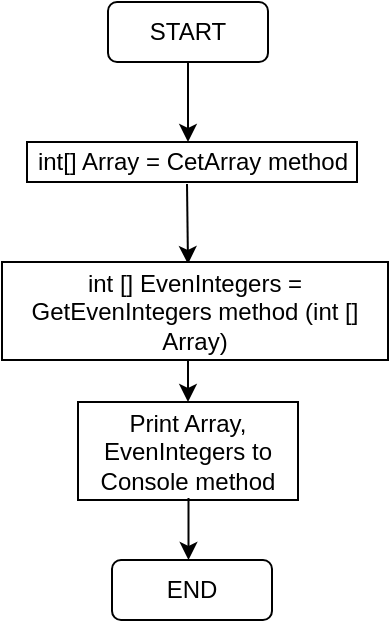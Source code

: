 <mxfile>
    <diagram id="iynOfSGFc4vJTPNdbjPA" name="Страница 1">
        <mxGraphModel dx="335" dy="195" grid="1" gridSize="10" guides="1" tooltips="1" connect="1" arrows="1" fold="1" page="1" pageScale="1" pageWidth="827" pageHeight="1169" math="0" shadow="0">
            <root>
                <mxCell id="0"/>
                <mxCell id="1" parent="0"/>
                <mxCell id="2" value="START" style="rounded=1;whiteSpace=wrap;html=1;" parent="1" vertex="1">
                    <mxGeometry x="340" y="91" width="80" height="30" as="geometry"/>
                </mxCell>
                <mxCell id="3" value="" style="endArrow=classic;html=1;exitX=0.5;exitY=1;exitDx=0;exitDy=0;" parent="1" source="2" edge="1">
                    <mxGeometry width="50" height="50" relative="1" as="geometry">
                        <mxPoint x="390" y="241" as="sourcePoint"/>
                        <mxPoint x="380" y="161" as="targetPoint"/>
                    </mxGeometry>
                </mxCell>
                <mxCell id="4" value="int[] Array = CetArray method" style="rounded=0;whiteSpace=wrap;html=1;" parent="1" vertex="1">
                    <mxGeometry x="299.5" y="161" width="165" height="20" as="geometry"/>
                </mxCell>
                <mxCell id="5" value="" style="endArrow=classic;html=1;exitX=0.5;exitY=1;exitDx=0;exitDy=0;" parent="1" edge="1">
                    <mxGeometry width="50" height="50" relative="1" as="geometry">
                        <mxPoint x="379.5" y="182" as="sourcePoint"/>
                        <mxPoint x="379.5" y="222" as="targetPoint"/>
                        <Array as="points">
                            <mxPoint x="380" y="222"/>
                        </Array>
                    </mxGeometry>
                </mxCell>
                <mxCell id="6" value="int [] EvenIntegers = GetEvenIntegers method (int [] Array)" style="rounded=0;whiteSpace=wrap;html=1;" parent="1" vertex="1">
                    <mxGeometry x="287" y="221" width="193" height="49" as="geometry"/>
                </mxCell>
                <mxCell id="7" value="Print Array, EvenIntegers to Console method" style="rounded=0;whiteSpace=wrap;html=1;" parent="1" vertex="1">
                    <mxGeometry x="325" y="291" width="110" height="49" as="geometry"/>
                </mxCell>
                <mxCell id="8" value="" style="endArrow=classic;html=1;" parent="1" edge="1">
                    <mxGeometry width="50" height="50" relative="1" as="geometry">
                        <mxPoint x="380" y="270" as="sourcePoint"/>
                        <mxPoint x="379.5" y="291" as="targetPoint"/>
                        <Array as="points">
                            <mxPoint x="380" y="291"/>
                        </Array>
                    </mxGeometry>
                </mxCell>
                <mxCell id="11" value="END" style="rounded=1;whiteSpace=wrap;html=1;" parent="1" vertex="1">
                    <mxGeometry x="342" y="370" width="80" height="30" as="geometry"/>
                </mxCell>
                <mxCell id="12" value="" style="endArrow=classic;html=1;" parent="1" edge="1">
                    <mxGeometry width="50" height="50" relative="1" as="geometry">
                        <mxPoint x="380.25" y="339" as="sourcePoint"/>
                        <mxPoint x="379.75" y="370" as="targetPoint"/>
                        <Array as="points">
                            <mxPoint x="380.25" y="370"/>
                        </Array>
                    </mxGeometry>
                </mxCell>
            </root>
        </mxGraphModel>
    </diagram>
</mxfile>